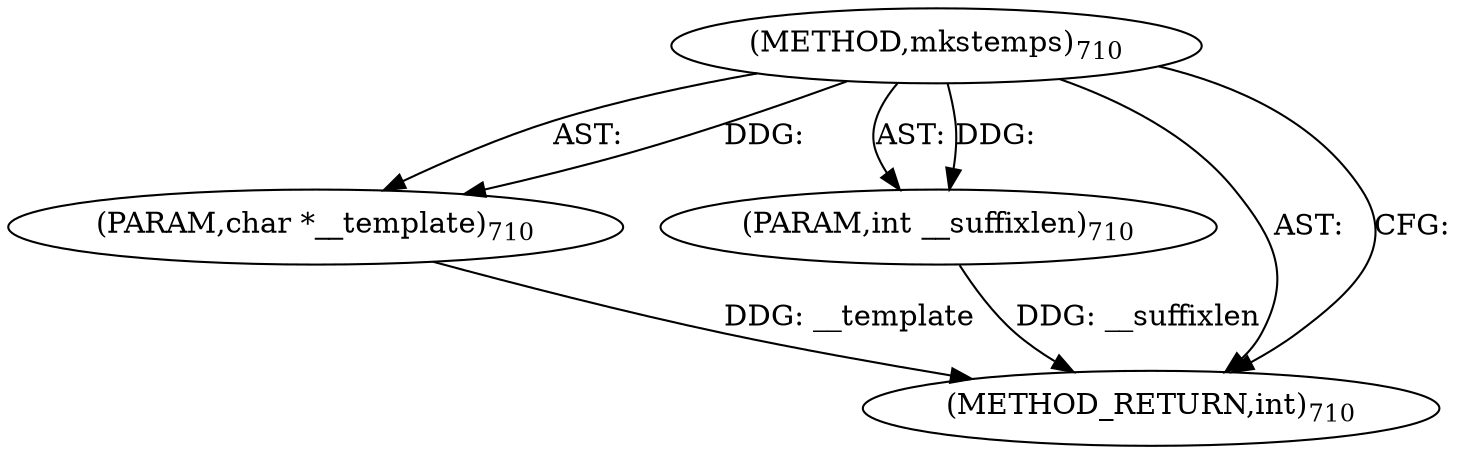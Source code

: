 digraph "mkstemps" {  
"4842" [label = <(METHOD,mkstemps)<SUB>710</SUB>> ]
"4843" [label = <(PARAM,char *__template)<SUB>710</SUB>> ]
"4844" [label = <(PARAM,int __suffixlen)<SUB>710</SUB>> ]
"4845" [label = <(METHOD_RETURN,int)<SUB>710</SUB>> ]
  "4842" -> "4843"  [ label = "AST: "] 
  "4842" -> "4844"  [ label = "AST: "] 
  "4842" -> "4845"  [ label = "AST: "] 
  "4842" -> "4845"  [ label = "CFG: "] 
  "4843" -> "4845"  [ label = "DDG: __template"] 
  "4844" -> "4845"  [ label = "DDG: __suffixlen"] 
  "4842" -> "4843"  [ label = "DDG: "] 
  "4842" -> "4844"  [ label = "DDG: "] 
}
